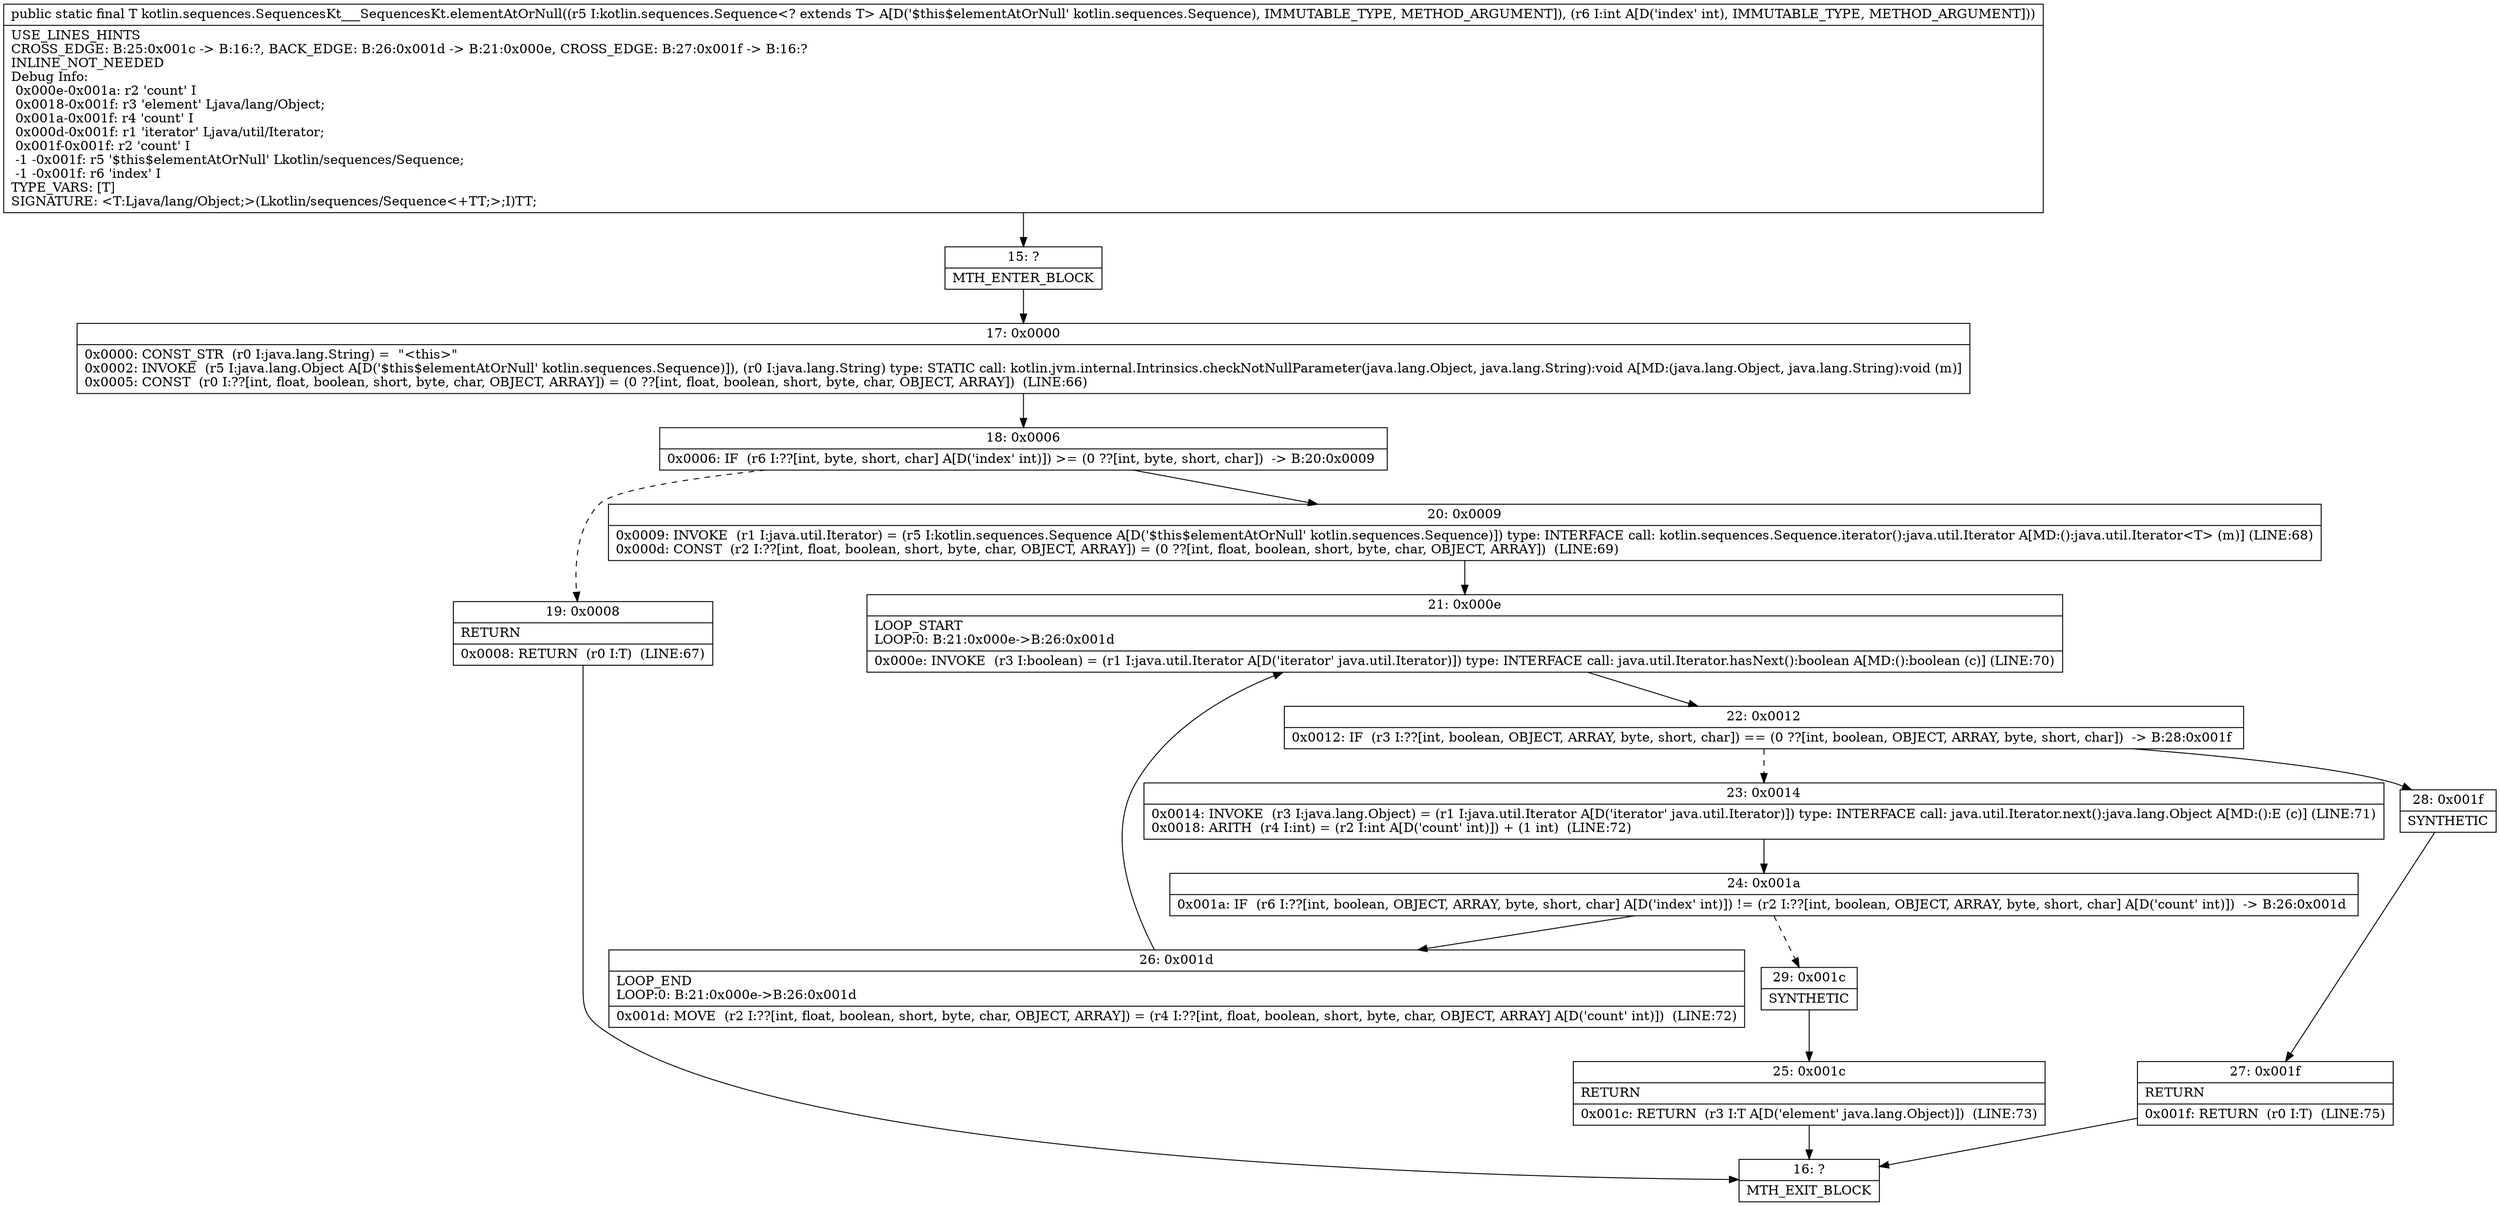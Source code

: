 digraph "CFG forkotlin.sequences.SequencesKt___SequencesKt.elementAtOrNull(Lkotlin\/sequences\/Sequence;I)Ljava\/lang\/Object;" {
Node_15 [shape=record,label="{15\:\ ?|MTH_ENTER_BLOCK\l}"];
Node_17 [shape=record,label="{17\:\ 0x0000|0x0000: CONST_STR  (r0 I:java.lang.String) =  \"\<this\>\" \l0x0002: INVOKE  (r5 I:java.lang.Object A[D('$this$elementAtOrNull' kotlin.sequences.Sequence)]), (r0 I:java.lang.String) type: STATIC call: kotlin.jvm.internal.Intrinsics.checkNotNullParameter(java.lang.Object, java.lang.String):void A[MD:(java.lang.Object, java.lang.String):void (m)]\l0x0005: CONST  (r0 I:??[int, float, boolean, short, byte, char, OBJECT, ARRAY]) = (0 ??[int, float, boolean, short, byte, char, OBJECT, ARRAY])  (LINE:66)\l}"];
Node_18 [shape=record,label="{18\:\ 0x0006|0x0006: IF  (r6 I:??[int, byte, short, char] A[D('index' int)]) \>= (0 ??[int, byte, short, char])  \-\> B:20:0x0009 \l}"];
Node_19 [shape=record,label="{19\:\ 0x0008|RETURN\l|0x0008: RETURN  (r0 I:T)  (LINE:67)\l}"];
Node_16 [shape=record,label="{16\:\ ?|MTH_EXIT_BLOCK\l}"];
Node_20 [shape=record,label="{20\:\ 0x0009|0x0009: INVOKE  (r1 I:java.util.Iterator) = (r5 I:kotlin.sequences.Sequence A[D('$this$elementAtOrNull' kotlin.sequences.Sequence)]) type: INTERFACE call: kotlin.sequences.Sequence.iterator():java.util.Iterator A[MD:():java.util.Iterator\<T\> (m)] (LINE:68)\l0x000d: CONST  (r2 I:??[int, float, boolean, short, byte, char, OBJECT, ARRAY]) = (0 ??[int, float, boolean, short, byte, char, OBJECT, ARRAY])  (LINE:69)\l}"];
Node_21 [shape=record,label="{21\:\ 0x000e|LOOP_START\lLOOP:0: B:21:0x000e\-\>B:26:0x001d\l|0x000e: INVOKE  (r3 I:boolean) = (r1 I:java.util.Iterator A[D('iterator' java.util.Iterator)]) type: INTERFACE call: java.util.Iterator.hasNext():boolean A[MD:():boolean (c)] (LINE:70)\l}"];
Node_22 [shape=record,label="{22\:\ 0x0012|0x0012: IF  (r3 I:??[int, boolean, OBJECT, ARRAY, byte, short, char]) == (0 ??[int, boolean, OBJECT, ARRAY, byte, short, char])  \-\> B:28:0x001f \l}"];
Node_23 [shape=record,label="{23\:\ 0x0014|0x0014: INVOKE  (r3 I:java.lang.Object) = (r1 I:java.util.Iterator A[D('iterator' java.util.Iterator)]) type: INTERFACE call: java.util.Iterator.next():java.lang.Object A[MD:():E (c)] (LINE:71)\l0x0018: ARITH  (r4 I:int) = (r2 I:int A[D('count' int)]) + (1 int)  (LINE:72)\l}"];
Node_24 [shape=record,label="{24\:\ 0x001a|0x001a: IF  (r6 I:??[int, boolean, OBJECT, ARRAY, byte, short, char] A[D('index' int)]) != (r2 I:??[int, boolean, OBJECT, ARRAY, byte, short, char] A[D('count' int)])  \-\> B:26:0x001d \l}"];
Node_26 [shape=record,label="{26\:\ 0x001d|LOOP_END\lLOOP:0: B:21:0x000e\-\>B:26:0x001d\l|0x001d: MOVE  (r2 I:??[int, float, boolean, short, byte, char, OBJECT, ARRAY]) = (r4 I:??[int, float, boolean, short, byte, char, OBJECT, ARRAY] A[D('count' int)])  (LINE:72)\l}"];
Node_29 [shape=record,label="{29\:\ 0x001c|SYNTHETIC\l}"];
Node_25 [shape=record,label="{25\:\ 0x001c|RETURN\l|0x001c: RETURN  (r3 I:T A[D('element' java.lang.Object)])  (LINE:73)\l}"];
Node_28 [shape=record,label="{28\:\ 0x001f|SYNTHETIC\l}"];
Node_27 [shape=record,label="{27\:\ 0x001f|RETURN\l|0x001f: RETURN  (r0 I:T)  (LINE:75)\l}"];
MethodNode[shape=record,label="{public static final T kotlin.sequences.SequencesKt___SequencesKt.elementAtOrNull((r5 I:kotlin.sequences.Sequence\<? extends T\> A[D('$this$elementAtOrNull' kotlin.sequences.Sequence), IMMUTABLE_TYPE, METHOD_ARGUMENT]), (r6 I:int A[D('index' int), IMMUTABLE_TYPE, METHOD_ARGUMENT]))  | USE_LINES_HINTS\lCROSS_EDGE: B:25:0x001c \-\> B:16:?, BACK_EDGE: B:26:0x001d \-\> B:21:0x000e, CROSS_EDGE: B:27:0x001f \-\> B:16:?\lINLINE_NOT_NEEDED\lDebug Info:\l  0x000e\-0x001a: r2 'count' I\l  0x0018\-0x001f: r3 'element' Ljava\/lang\/Object;\l  0x001a\-0x001f: r4 'count' I\l  0x000d\-0x001f: r1 'iterator' Ljava\/util\/Iterator;\l  0x001f\-0x001f: r2 'count' I\l  \-1 \-0x001f: r5 '$this$elementAtOrNull' Lkotlin\/sequences\/Sequence;\l  \-1 \-0x001f: r6 'index' I\lTYPE_VARS: [T]\lSIGNATURE: \<T:Ljava\/lang\/Object;\>(Lkotlin\/sequences\/Sequence\<+TT;\>;I)TT;\l}"];
MethodNode -> Node_15;Node_15 -> Node_17;
Node_17 -> Node_18;
Node_18 -> Node_19[style=dashed];
Node_18 -> Node_20;
Node_19 -> Node_16;
Node_20 -> Node_21;
Node_21 -> Node_22;
Node_22 -> Node_23[style=dashed];
Node_22 -> Node_28;
Node_23 -> Node_24;
Node_24 -> Node_26;
Node_24 -> Node_29[style=dashed];
Node_26 -> Node_21;
Node_29 -> Node_25;
Node_25 -> Node_16;
Node_28 -> Node_27;
Node_27 -> Node_16;
}

